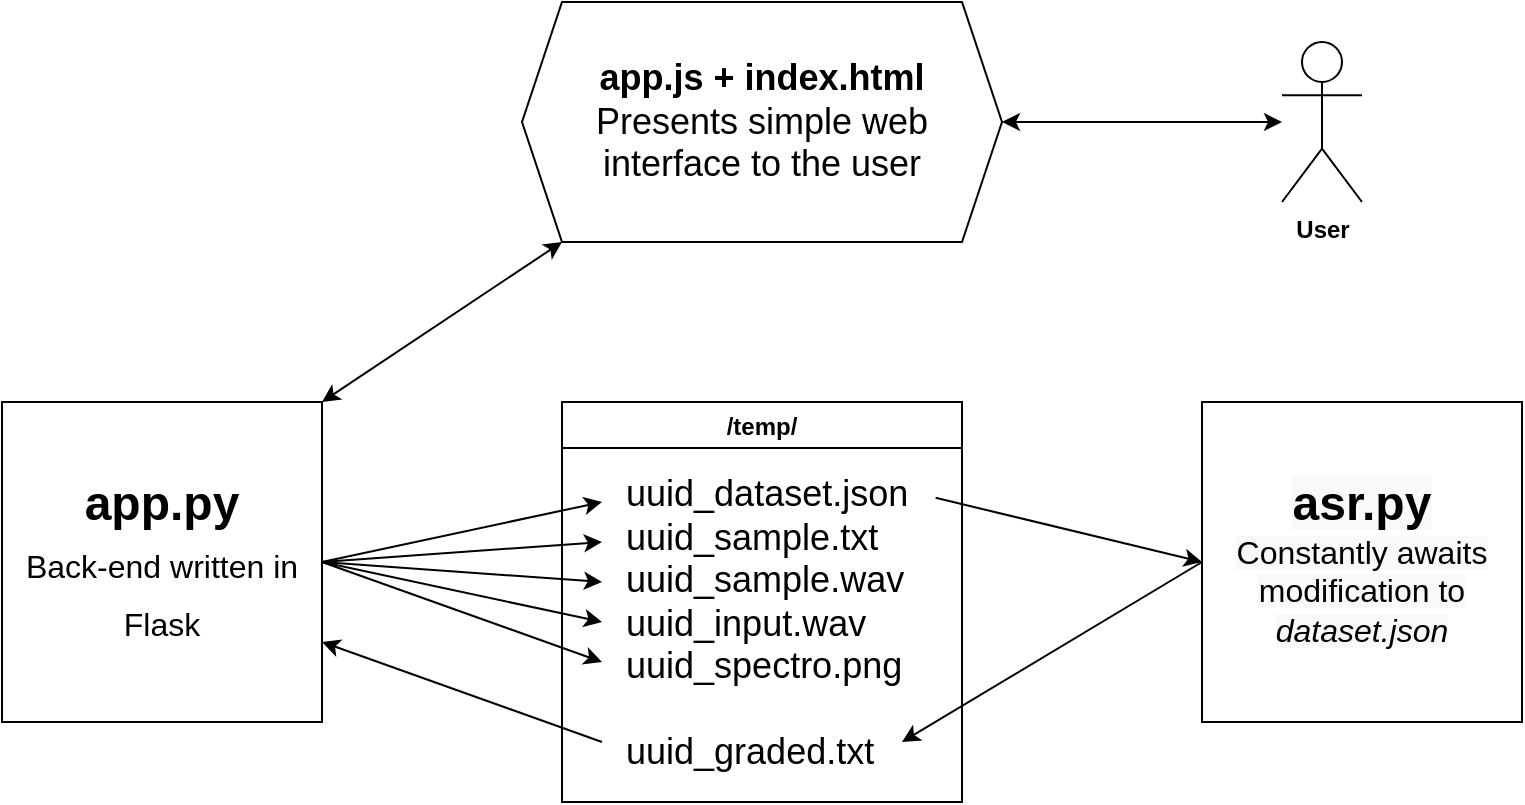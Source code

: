 <mxfile version="15.9.4" type="device"><diagram id="C5RBs43oDa-KdzZeNtuy" name="Page-1"><mxGraphModel dx="1038" dy="539" grid="1" gridSize="10" guides="1" tooltips="1" connect="1" arrows="1" fold="1" page="1" pageScale="1" pageWidth="827" pageHeight="1169" math="0" shadow="0"><root><mxCell id="WIyWlLk6GJQsqaUBKTNV-0"/><mxCell id="WIyWlLk6GJQsqaUBKTNV-1" parent="WIyWlLk6GJQsqaUBKTNV-0"/><mxCell id="EBkBVq7CUIB-cmWuLB1S-2" value="&lt;b&gt;app.py&lt;/b&gt;&lt;br&gt;&lt;font size=&quot;3&quot;&gt;Back-end written in Flask&lt;/font&gt;" style="whiteSpace=wrap;html=1;aspect=fixed;fontSize=24;" parent="WIyWlLk6GJQsqaUBKTNV-1" vertex="1"><mxGeometry x="40" y="200" width="160" height="160" as="geometry"/></mxCell><mxCell id="dbRm-4d0m1lejIc2jf2J-0" value="&#10;&#10;&lt;b style=&quot;color: rgb(0, 0, 0); font-family: helvetica; font-style: normal; letter-spacing: normal; text-align: center; text-indent: 0px; text-transform: none; word-spacing: 0px; background-color: rgb(248, 249, 250); font-size: 24px;&quot;&gt;asr.py&lt;/b&gt;&lt;br style=&quot;color: rgb(0, 0, 0); font-family: helvetica; font-size: 12px; font-style: normal; font-weight: 400; letter-spacing: normal; text-align: center; text-indent: 0px; text-transform: none; word-spacing: 0px; background-color: rgb(248, 249, 250);&quot;&gt;&lt;font size=&quot;3&quot; style=&quot;color: rgb(0, 0, 0); font-family: helvetica; font-style: normal; font-weight: 400; letter-spacing: normal; text-align: center; text-indent: 0px; text-transform: none; word-spacing: 0px; background-color: rgb(248, 249, 250);&quot;&gt;Constantly awaits modification to&lt;br&gt;&lt;i&gt;dataset.json&lt;/i&gt;&lt;/font&gt;&#10;&#10;" style="whiteSpace=wrap;html=1;aspect=fixed;" parent="WIyWlLk6GJQsqaUBKTNV-1" vertex="1"><mxGeometry x="640" y="200" width="160" height="160" as="geometry"/></mxCell><mxCell id="dbRm-4d0m1lejIc2jf2J-1" value="/temp/" style="swimlane;fontStyle=1" parent="WIyWlLk6GJQsqaUBKTNV-1" vertex="1"><mxGeometry x="320" y="200" width="200" height="200" as="geometry"/></mxCell><mxCell id="dbRm-4d0m1lejIc2jf2J-157" value="&lt;font style=&quot;font-size: 18px&quot;&gt;uuid_dataset.json&lt;br&gt;uuid_sample.txt&lt;br&gt;uuid_sample.wav&lt;br&gt;uuid_input.wav&lt;br&gt;uuid_spectro.png&lt;br&gt;&lt;br&gt;uuid_graded.txt&lt;/font&gt;" style="text;html=1;align=left;verticalAlign=middle;resizable=0;points=[];autosize=1;strokeColor=none;fillColor=none;" parent="dbRm-4d0m1lejIc2jf2J-1" vertex="1"><mxGeometry x="30" y="51" width="160" height="120" as="geometry"/></mxCell><mxCell id="dbRm-4d0m1lejIc2jf2J-158" value="" style="endArrow=classic;html=1;rounded=0;fontSize=18;exitX=0.98;exitY=-0.026;exitDx=0;exitDy=0;exitPerimeter=0;entryX=0;entryY=0.5;entryDx=0;entryDy=0;" parent="WIyWlLk6GJQsqaUBKTNV-1" source="dbRm-4d0m1lejIc2jf2J-157" target="dbRm-4d0m1lejIc2jf2J-0" edge="1"><mxGeometry width="50" height="50" relative="1" as="geometry"><mxPoint x="390" y="350" as="sourcePoint"/><mxPoint x="440" y="300" as="targetPoint"/></mxGeometry></mxCell><mxCell id="dbRm-4d0m1lejIc2jf2J-159" value="" style="endArrow=classic;html=1;rounded=0;fontSize=18;exitX=0;exitY=0.5;exitDx=0;exitDy=0;" parent="WIyWlLk6GJQsqaUBKTNV-1" source="dbRm-4d0m1lejIc2jf2J-0" edge="1"><mxGeometry width="50" height="50" relative="1" as="geometry"><mxPoint x="390" y="350" as="sourcePoint"/><mxPoint x="490" y="370" as="targetPoint"/></mxGeometry></mxCell><mxCell id="dbRm-4d0m1lejIc2jf2J-161" value="" style="endArrow=classic;html=1;rounded=0;fontSize=18;exitX=1;exitY=0.5;exitDx=0;exitDy=0;" parent="WIyWlLk6GJQsqaUBKTNV-1" source="EBkBVq7CUIB-cmWuLB1S-2" edge="1"><mxGeometry width="50" height="50" relative="1" as="geometry"><mxPoint x="390" y="330" as="sourcePoint"/><mxPoint x="340" y="250" as="targetPoint"/></mxGeometry></mxCell><mxCell id="dbRm-4d0m1lejIc2jf2J-162" value="" style="endArrow=classic;html=1;rounded=0;fontSize=18;" parent="WIyWlLk6GJQsqaUBKTNV-1" edge="1"><mxGeometry width="50" height="50" relative="1" as="geometry"><mxPoint x="200" y="280" as="sourcePoint"/><mxPoint x="340" y="270" as="targetPoint"/></mxGeometry></mxCell><mxCell id="dbRm-4d0m1lejIc2jf2J-163" value="" style="endArrow=classic;html=1;rounded=0;fontSize=18;" parent="WIyWlLk6GJQsqaUBKTNV-1" edge="1"><mxGeometry width="50" height="50" relative="1" as="geometry"><mxPoint x="200" y="280" as="sourcePoint"/><mxPoint x="340" y="290" as="targetPoint"/></mxGeometry></mxCell><mxCell id="dbRm-4d0m1lejIc2jf2J-164" value="" style="endArrow=classic;html=1;rounded=0;fontSize=18;exitX=1;exitY=0.5;exitDx=0;exitDy=0;" parent="WIyWlLk6GJQsqaUBKTNV-1" source="EBkBVq7CUIB-cmWuLB1S-2" edge="1"><mxGeometry width="50" height="50" relative="1" as="geometry"><mxPoint x="390" y="330" as="sourcePoint"/><mxPoint x="340" y="310" as="targetPoint"/></mxGeometry></mxCell><mxCell id="dbRm-4d0m1lejIc2jf2J-165" value="" style="endArrow=classic;html=1;rounded=0;fontSize=18;exitX=1;exitY=0.5;exitDx=0;exitDy=0;" parent="WIyWlLk6GJQsqaUBKTNV-1" source="EBkBVq7CUIB-cmWuLB1S-2" edge="1"><mxGeometry width="50" height="50" relative="1" as="geometry"><mxPoint x="390" y="330" as="sourcePoint"/><mxPoint x="340" y="330" as="targetPoint"/></mxGeometry></mxCell><mxCell id="dbRm-4d0m1lejIc2jf2J-167" value="&lt;b&gt;app.js + index.html&lt;/b&gt;&lt;br&gt;Presents simple web interface to the user" style="shape=hexagon;perimeter=hexagonPerimeter2;whiteSpace=wrap;html=1;fixedSize=1;fontSize=18;" parent="WIyWlLk6GJQsqaUBKTNV-1" vertex="1"><mxGeometry x="300" width="240" height="120" as="geometry"/></mxCell><mxCell id="dbRm-4d0m1lejIc2jf2J-173" value="" style="endArrow=classic;startArrow=classic;html=1;rounded=0;fontSize=18;entryX=1;entryY=0;entryDx=0;entryDy=0;" parent="WIyWlLk6GJQsqaUBKTNV-1" target="EBkBVq7CUIB-cmWuLB1S-2" edge="1"><mxGeometry width="50" height="50" relative="1" as="geometry"><mxPoint x="320" y="120" as="sourcePoint"/><mxPoint x="300" y="180" as="targetPoint"/></mxGeometry></mxCell><mxCell id="dbRm-4d0m1lejIc2jf2J-174" value="" style="endArrow=classic;html=1;rounded=0;fontSize=18;entryX=1;entryY=0.75;entryDx=0;entryDy=0;" parent="WIyWlLk6GJQsqaUBKTNV-1" target="EBkBVq7CUIB-cmWuLB1S-2" edge="1"><mxGeometry width="50" height="50" relative="1" as="geometry"><mxPoint x="340" y="370" as="sourcePoint"/><mxPoint x="440" y="220" as="targetPoint"/></mxGeometry></mxCell><mxCell id="JOsGpCLJIOtTw3fcRO2X-0" value="&lt;b&gt;User&lt;/b&gt;" style="shape=umlActor;verticalLabelPosition=bottom;verticalAlign=top;html=1;outlineConnect=0;" vertex="1" parent="WIyWlLk6GJQsqaUBKTNV-1"><mxGeometry x="680" y="20" width="40" height="80" as="geometry"/></mxCell><mxCell id="JOsGpCLJIOtTw3fcRO2X-2" value="" style="endArrow=classic;startArrow=classic;html=1;rounded=0;exitX=1;exitY=0.5;exitDx=0;exitDy=0;" edge="1" parent="WIyWlLk6GJQsqaUBKTNV-1" source="dbRm-4d0m1lejIc2jf2J-167" target="JOsGpCLJIOtTw3fcRO2X-0"><mxGeometry width="50" height="50" relative="1" as="geometry"><mxPoint x="390" y="190" as="sourcePoint"/><mxPoint x="440" y="140" as="targetPoint"/></mxGeometry></mxCell></root></mxGraphModel></diagram></mxfile>